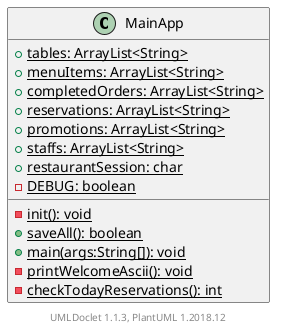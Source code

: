 @startuml

    class MainApp [[../sg/edu/ntu/scse/cz2002/MainApp.html]] {
        {static} +tables: ArrayList<String>
        {static} +menuItems: ArrayList<String>
        {static} +completedOrders: ArrayList<String>
        {static} +reservations: ArrayList<String>
        {static} +promotions: ArrayList<String>
        {static} +staffs: ArrayList<String>
        {static} +restaurantSession: char
        {static} -DEBUG: boolean
        {static} -init(): void
        {static} +saveAll(): boolean
        {static} +main(args:String[]): void
        {static} -printWelcomeAscii(): void
        {static} -checkTodayReservations(): int
    }


    center footer UMLDoclet 1.1.3, PlantUML 1.2018.12
@enduml
